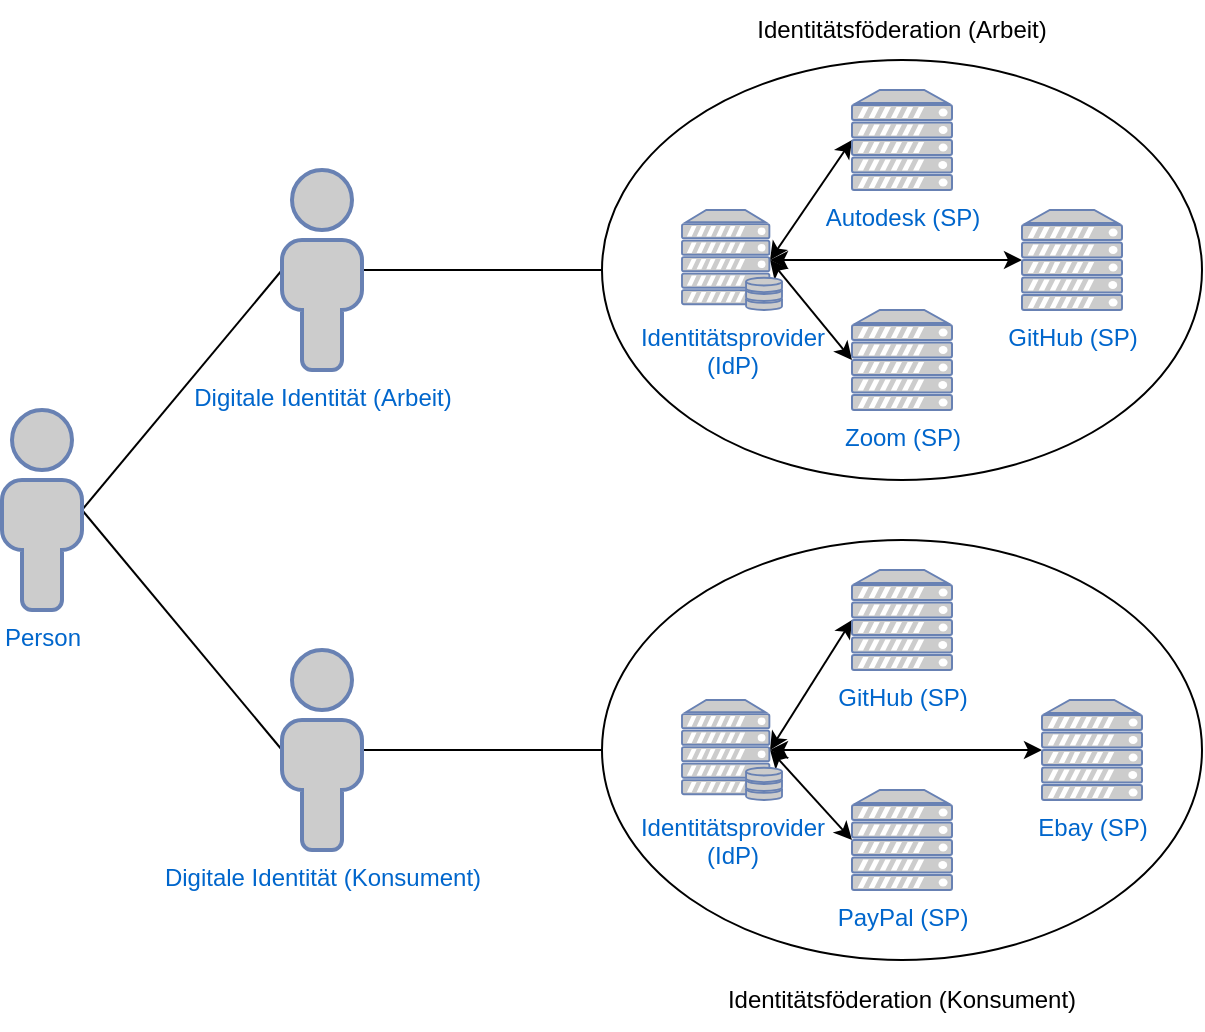<mxfile>
    <diagram id="Z5Ekj24vCH4UAjxD4uiF" name="Page-1">
        <mxGraphModel dx="827" dy="1387" grid="1" gridSize="10" guides="1" tooltips="1" connect="1" arrows="1" fold="1" page="1" pageScale="1" pageWidth="850" pageHeight="1100" math="0" shadow="0">
            <root>
                <mxCell id="0"/>
                <mxCell id="1" parent="0"/>
                <mxCell id="22" style="edgeStyle=none;html=1;entryX=0;entryY=0.5;entryDx=0;entryDy=0;entryPerimeter=0;startArrow=none;startFill=0;endArrow=none;endFill=0;exitX=1;exitY=0.5;exitDx=0;exitDy=0;exitPerimeter=0;" edge="1" parent="1" source="2" target="3">
                    <mxGeometry relative="1" as="geometry"/>
                </mxCell>
                <mxCell id="23" style="edgeStyle=none;html=1;entryX=0;entryY=0.5;entryDx=0;entryDy=0;entryPerimeter=0;startArrow=none;startFill=0;endArrow=none;endFill=0;exitX=1;exitY=0.5;exitDx=0;exitDy=0;exitPerimeter=0;" edge="1" parent="1" source="2" target="4">
                    <mxGeometry relative="1" as="geometry"/>
                </mxCell>
                <mxCell id="2" value="Person" style="fontColor=#0066CC;verticalAlign=top;verticalLabelPosition=bottom;labelPosition=center;align=center;html=1;outlineConnect=0;fillColor=#CCCCCC;strokeColor=#6881B3;gradientColor=none;gradientDirection=north;strokeWidth=2;shape=mxgraph.networks.user_male;" vertex="1" parent="1">
                    <mxGeometry x="100" y="120" width="40" height="100" as="geometry"/>
                </mxCell>
                <mxCell id="24" style="edgeStyle=none;html=1;entryX=0;entryY=0.5;entryDx=0;entryDy=0;startArrow=none;startFill=0;endArrow=none;endFill=0;" edge="1" parent="1" source="3" target="5">
                    <mxGeometry relative="1" as="geometry"/>
                </mxCell>
                <mxCell id="3" value="Digitale Identität (Arbeit)" style="fontColor=#0066CC;verticalAlign=top;verticalLabelPosition=bottom;labelPosition=center;align=center;html=1;outlineConnect=0;fillColor=#CCCCCC;strokeColor=#6881B3;gradientColor=none;gradientDirection=north;strokeWidth=2;shape=mxgraph.networks.user_male;" vertex="1" parent="1">
                    <mxGeometry x="240" width="40" height="100" as="geometry"/>
                </mxCell>
                <mxCell id="25" style="edgeStyle=none;html=1;entryX=0;entryY=0.5;entryDx=0;entryDy=0;startArrow=none;startFill=0;endArrow=none;endFill=0;" edge="1" parent="1" source="4" target="6">
                    <mxGeometry relative="1" as="geometry"/>
                </mxCell>
                <mxCell id="4" value="Digitale Identität (Konsument)" style="fontColor=#0066CC;verticalAlign=top;verticalLabelPosition=bottom;labelPosition=center;align=center;html=1;outlineConnect=0;fillColor=#CCCCCC;strokeColor=#6881B3;gradientColor=none;gradientDirection=north;strokeWidth=2;shape=mxgraph.networks.user_male;" vertex="1" parent="1">
                    <mxGeometry x="240" y="240" width="40" height="100" as="geometry"/>
                </mxCell>
                <mxCell id="5" value="" style="ellipse;whiteSpace=wrap;html=1;" vertex="1" parent="1">
                    <mxGeometry x="400" y="-55" width="300" height="210" as="geometry"/>
                </mxCell>
                <mxCell id="6" value="" style="ellipse;whiteSpace=wrap;html=1;" vertex="1" parent="1">
                    <mxGeometry x="400" y="185" width="300" height="210" as="geometry"/>
                </mxCell>
                <mxCell id="19" style="edgeStyle=none;html=1;entryX=0;entryY=0.5;entryDx=0;entryDy=0;entryPerimeter=0;startArrow=classic;startFill=1;exitX=0.88;exitY=0.5;exitDx=0;exitDy=0;exitPerimeter=0;" edge="1" parent="1" source="7" target="9">
                    <mxGeometry relative="1" as="geometry"/>
                </mxCell>
                <mxCell id="20" style="edgeStyle=none;html=1;entryX=0;entryY=0.5;entryDx=0;entryDy=0;entryPerimeter=0;startArrow=classic;startFill=1;exitX=0.88;exitY=0.5;exitDx=0;exitDy=0;exitPerimeter=0;" edge="1" parent="1" source="7" target="10">
                    <mxGeometry relative="1" as="geometry"/>
                </mxCell>
                <mxCell id="21" style="edgeStyle=none;html=1;entryX=0;entryY=0.5;entryDx=0;entryDy=0;entryPerimeter=0;startArrow=classic;startFill=1;exitX=0.88;exitY=0.5;exitDx=0;exitDy=0;exitPerimeter=0;" edge="1" parent="1" source="7" target="11">
                    <mxGeometry relative="1" as="geometry"/>
                </mxCell>
                <mxCell id="7" value="Identitätsprovider&lt;br&gt;(IdP)" style="fontColor=#0066CC;verticalAlign=top;verticalLabelPosition=bottom;labelPosition=center;align=center;html=1;outlineConnect=0;fillColor=#CCCCCC;strokeColor=#6881B3;gradientColor=none;gradientDirection=north;strokeWidth=2;shape=mxgraph.networks.server_storage;" vertex="1" parent="1">
                    <mxGeometry x="440" y="20" width="50" height="50" as="geometry"/>
                </mxCell>
                <mxCell id="16" style="edgeStyle=none;html=1;entryX=0;entryY=0.5;entryDx=0;entryDy=0;entryPerimeter=0;exitX=0.88;exitY=0.5;exitDx=0;exitDy=0;exitPerimeter=0;startArrow=classic;startFill=1;" edge="1" parent="1" source="8" target="13">
                    <mxGeometry relative="1" as="geometry"/>
                </mxCell>
                <mxCell id="17" style="edgeStyle=none;html=1;entryX=0;entryY=0.5;entryDx=0;entryDy=0;entryPerimeter=0;exitX=0.88;exitY=0.5;exitDx=0;exitDy=0;exitPerimeter=0;startArrow=classic;startFill=1;" edge="1" parent="1" source="8" target="14">
                    <mxGeometry relative="1" as="geometry"/>
                </mxCell>
                <mxCell id="18" style="edgeStyle=none;html=1;entryX=0;entryY=0.5;entryDx=0;entryDy=0;entryPerimeter=0;exitX=0.88;exitY=0.5;exitDx=0;exitDy=0;exitPerimeter=0;startArrow=classic;startFill=1;" edge="1" parent="1" source="8" target="15">
                    <mxGeometry relative="1" as="geometry"/>
                </mxCell>
                <mxCell id="8" value="Identitätsprovider&lt;br&gt;(IdP)" style="fontColor=#0066CC;verticalAlign=top;verticalLabelPosition=bottom;labelPosition=center;align=center;html=1;outlineConnect=0;fillColor=#CCCCCC;strokeColor=#6881B3;gradientColor=none;gradientDirection=north;strokeWidth=2;shape=mxgraph.networks.server_storage;" vertex="1" parent="1">
                    <mxGeometry x="440" y="265" width="50" height="50" as="geometry"/>
                </mxCell>
                <mxCell id="9" value="Autodesk (SP)" style="fontColor=#0066CC;verticalAlign=top;verticalLabelPosition=bottom;labelPosition=center;align=center;html=1;outlineConnect=0;fillColor=#CCCCCC;strokeColor=#6881B3;gradientColor=none;gradientDirection=north;strokeWidth=2;shape=mxgraph.networks.server;" vertex="1" parent="1">
                    <mxGeometry x="525" y="-40" width="50" height="50" as="geometry"/>
                </mxCell>
                <mxCell id="10" value="GitHub (SP)" style="fontColor=#0066CC;verticalAlign=top;verticalLabelPosition=bottom;labelPosition=center;align=center;html=1;outlineConnect=0;fillColor=#CCCCCC;strokeColor=#6881B3;gradientColor=none;gradientDirection=north;strokeWidth=2;shape=mxgraph.networks.server;" vertex="1" parent="1">
                    <mxGeometry x="610" y="20" width="50" height="50" as="geometry"/>
                </mxCell>
                <mxCell id="11" value="Zoom (SP)" style="fontColor=#0066CC;verticalAlign=top;verticalLabelPosition=bottom;labelPosition=center;align=center;html=1;outlineConnect=0;fillColor=#CCCCCC;strokeColor=#6881B3;gradientColor=none;gradientDirection=north;strokeWidth=2;shape=mxgraph.networks.server;" vertex="1" parent="1">
                    <mxGeometry x="525" y="70" width="50" height="50" as="geometry"/>
                </mxCell>
                <mxCell id="13" value="GitHub (SP)" style="fontColor=#0066CC;verticalAlign=top;verticalLabelPosition=bottom;labelPosition=center;align=center;html=1;outlineConnect=0;fillColor=#CCCCCC;strokeColor=#6881B3;gradientColor=none;gradientDirection=north;strokeWidth=2;shape=mxgraph.networks.server;" vertex="1" parent="1">
                    <mxGeometry x="525" y="200" width="50" height="50" as="geometry"/>
                </mxCell>
                <mxCell id="14" value="Ebay (SP)" style="fontColor=#0066CC;verticalAlign=top;verticalLabelPosition=bottom;labelPosition=center;align=center;html=1;outlineConnect=0;fillColor=#CCCCCC;strokeColor=#6881B3;gradientColor=none;gradientDirection=north;strokeWidth=2;shape=mxgraph.networks.server;" vertex="1" parent="1">
                    <mxGeometry x="620" y="265" width="50" height="50" as="geometry"/>
                </mxCell>
                <mxCell id="15" value="PayPal (SP)" style="fontColor=#0066CC;verticalAlign=top;verticalLabelPosition=bottom;labelPosition=center;align=center;html=1;outlineConnect=0;fillColor=#CCCCCC;strokeColor=#6881B3;gradientColor=none;gradientDirection=north;strokeWidth=2;shape=mxgraph.networks.server;" vertex="1" parent="1">
                    <mxGeometry x="525" y="310" width="50" height="50" as="geometry"/>
                </mxCell>
                <mxCell id="26" value="Identitätsföderation (Arbeit)" style="text;html=1;strokeColor=none;fillColor=none;align=center;verticalAlign=middle;whiteSpace=wrap;rounded=0;" vertex="1" parent="1">
                    <mxGeometry x="470" y="-85" width="160" height="30" as="geometry"/>
                </mxCell>
                <mxCell id="27" value="Identitätsföderation (Konsument)" style="text;html=1;strokeColor=none;fillColor=none;align=center;verticalAlign=middle;whiteSpace=wrap;rounded=0;" vertex="1" parent="1">
                    <mxGeometry x="460" y="400" width="180" height="30" as="geometry"/>
                </mxCell>
            </root>
        </mxGraphModel>
    </diagram>
</mxfile>